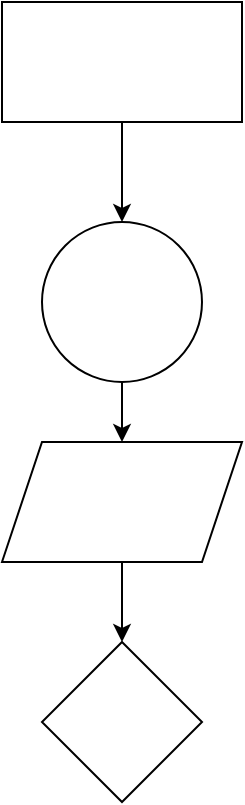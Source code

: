 <mxfile version="14.4.3" type="github">
  <diagram id="WAfGGclYRh6_A4ncjyVT" name="Page-1">
    <mxGraphModel dx="981" dy="526" grid="1" gridSize="10" guides="1" tooltips="1" connect="1" arrows="1" fold="1" page="1" pageScale="1" pageWidth="850" pageHeight="1100" math="0" shadow="0">
      <root>
        <mxCell id="0" />
        <mxCell id="1" parent="0" />
        <mxCell id="OGcejD1uZ171Bco8pJOZ-11" style="edgeStyle=none;rounded=0;orthogonalLoop=1;jettySize=auto;html=1;entryX=0.5;entryY=0;entryDx=0;entryDy=0;" edge="1" parent="1" source="OGcejD1uZ171Bco8pJOZ-2" target="OGcejD1uZ171Bco8pJOZ-3">
          <mxGeometry relative="1" as="geometry" />
        </mxCell>
        <mxCell id="OGcejD1uZ171Bco8pJOZ-2" value="" style="rounded=0;whiteSpace=wrap;html=1;" vertex="1" parent="1">
          <mxGeometry x="365" y="90" width="120" height="60" as="geometry" />
        </mxCell>
        <mxCell id="OGcejD1uZ171Bco8pJOZ-9" style="edgeStyle=none;rounded=0;orthogonalLoop=1;jettySize=auto;html=1;entryX=0.5;entryY=0;entryDx=0;entryDy=0;" edge="1" parent="1" source="OGcejD1uZ171Bco8pJOZ-3" target="OGcejD1uZ171Bco8pJOZ-5">
          <mxGeometry relative="1" as="geometry" />
        </mxCell>
        <mxCell id="OGcejD1uZ171Bco8pJOZ-3" value="" style="ellipse;whiteSpace=wrap;html=1;aspect=fixed;" vertex="1" parent="1">
          <mxGeometry x="385" y="200" width="80" height="80" as="geometry" />
        </mxCell>
        <mxCell id="OGcejD1uZ171Bco8pJOZ-4" value="" style="rhombus;whiteSpace=wrap;html=1;" vertex="1" parent="1">
          <mxGeometry x="385" y="410" width="80" height="80" as="geometry" />
        </mxCell>
        <mxCell id="OGcejD1uZ171Bco8pJOZ-10" style="edgeStyle=none;rounded=0;orthogonalLoop=1;jettySize=auto;html=1;" edge="1" parent="1" source="OGcejD1uZ171Bco8pJOZ-5" target="OGcejD1uZ171Bco8pJOZ-4">
          <mxGeometry relative="1" as="geometry" />
        </mxCell>
        <mxCell id="OGcejD1uZ171Bco8pJOZ-5" value="" style="shape=parallelogram;perimeter=parallelogramPerimeter;whiteSpace=wrap;html=1;fixedSize=1;" vertex="1" parent="1">
          <mxGeometry x="365" y="310" width="120" height="60" as="geometry" />
        </mxCell>
      </root>
    </mxGraphModel>
  </diagram>
</mxfile>
